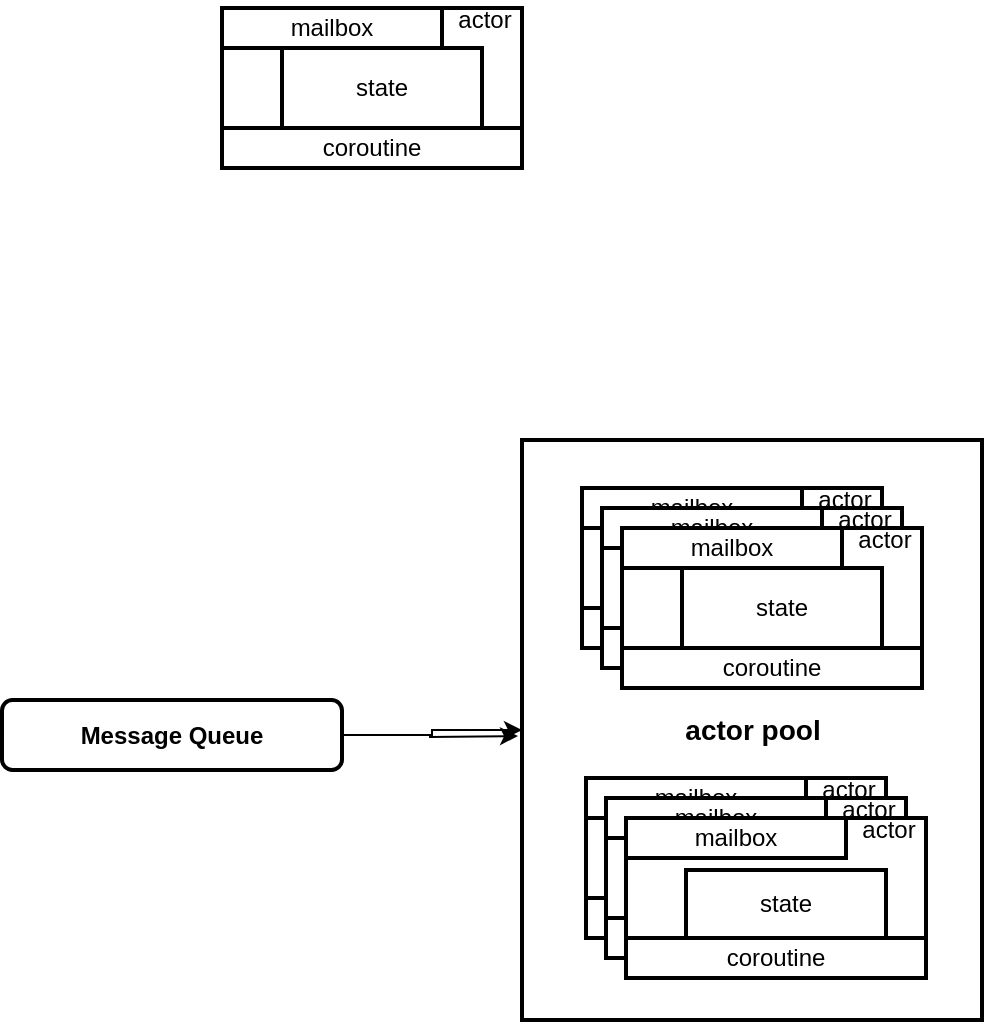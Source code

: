 <mxfile>
    <diagram id="ncfw9SZYztMyHVIsJntn" name="Page-1">
        <mxGraphModel dx="1096" dy="521" grid="1" gridSize="10" guides="1" tooltips="1" connect="1" arrows="1" fold="1" page="1" pageScale="1" pageWidth="827" pageHeight="1169" background="#FFFFFF" math="0" shadow="0">
            <root>
                <mxCell id="0"/>
                <mxCell id="1" parent="0"/>
                <mxCell id="56" value="" style="rounded=0;whiteSpace=wrap;html=1;glass=0;strokeColor=#000000;strokeWidth=2;fillColor=#FFFFFF;" vertex="1" parent="1">
                    <mxGeometry x="430" y="350" width="230" height="290" as="geometry"/>
                </mxCell>
                <mxCell id="7" value="" style="group" vertex="1" connectable="0" parent="1">
                    <mxGeometry x="280" y="130" width="151" height="84" as="geometry"/>
                </mxCell>
                <mxCell id="2" value="" style="rounded=0;whiteSpace=wrap;html=1;fillColor=#FFFFFF;strokeWidth=2;glass=0;strokeColor=#000000;" vertex="1" parent="7">
                    <mxGeometry y="4" width="150" height="80" as="geometry"/>
                </mxCell>
                <mxCell id="3" value="&lt;font color=&quot;#000000&quot;&gt;mailbox&lt;/font&gt;" style="rounded=0;whiteSpace=wrap;html=1;fillColor=#FFFFFF;strokeWidth=2;strokeColor=#000000;" vertex="1" parent="7">
                    <mxGeometry y="4" width="110" height="20" as="geometry"/>
                </mxCell>
                <mxCell id="4" value="&lt;font color=&quot;#000000&quot;&gt;state&lt;/font&gt;" style="rounded=0;whiteSpace=wrap;html=1;glass=0;strokeColor=#000000;strokeWidth=2;fillColor=#FFFFFF;" vertex="1" parent="7">
                    <mxGeometry x="30" y="24" width="100" height="40" as="geometry"/>
                </mxCell>
                <mxCell id="5" value="&lt;font color=&quot;#000000&quot;&gt;coroutine&lt;/font&gt;" style="rounded=0;whiteSpace=wrap;html=1;glass=0;strokeColor=#000000;strokeWidth=2;fillColor=#FFFFFF;" vertex="1" parent="7">
                    <mxGeometry y="64" width="150" height="20" as="geometry"/>
                </mxCell>
                <mxCell id="6" value="&lt;font color=&quot;#000000&quot;&gt;actor&lt;/font&gt;" style="text;html=1;align=center;verticalAlign=middle;resizable=0;points=[];autosize=1;strokeColor=none;" vertex="1" parent="7">
                    <mxGeometry x="111" width="40" height="20" as="geometry"/>
                </mxCell>
                <mxCell id="8" value="" style="group" vertex="1" connectable="0" parent="1">
                    <mxGeometry x="460" y="370" width="151" height="84" as="geometry"/>
                </mxCell>
                <mxCell id="9" value="" style="rounded=0;whiteSpace=wrap;html=1;fillColor=#FFFFFF;strokeWidth=2;glass=0;strokeColor=#000000;" vertex="1" parent="8">
                    <mxGeometry y="4" width="150" height="80" as="geometry"/>
                </mxCell>
                <mxCell id="10" value="&lt;font color=&quot;#000000&quot;&gt;mailbox&lt;/font&gt;" style="rounded=0;whiteSpace=wrap;html=1;fillColor=#FFFFFF;strokeWidth=2;strokeColor=#000000;" vertex="1" parent="8">
                    <mxGeometry y="4" width="110" height="20" as="geometry"/>
                </mxCell>
                <mxCell id="11" value="&lt;font color=&quot;#000000&quot;&gt;state&lt;/font&gt;" style="rounded=0;whiteSpace=wrap;html=1;glass=0;strokeColor=#000000;strokeWidth=2;fillColor=#FFFFFF;" vertex="1" parent="8">
                    <mxGeometry x="30" y="24" width="100" height="40" as="geometry"/>
                </mxCell>
                <mxCell id="12" value="&lt;font color=&quot;#000000&quot;&gt;coroutine&lt;/font&gt;" style="rounded=0;whiteSpace=wrap;html=1;glass=0;strokeColor=#000000;strokeWidth=2;fillColor=#FFFFFF;" vertex="1" parent="8">
                    <mxGeometry y="64" width="150" height="20" as="geometry"/>
                </mxCell>
                <mxCell id="13" value="&lt;font color=&quot;#000000&quot;&gt;actor&lt;/font&gt;" style="text;html=1;align=center;verticalAlign=middle;resizable=0;points=[];autosize=1;strokeColor=none;" vertex="1" parent="8">
                    <mxGeometry x="111" width="40" height="20" as="geometry"/>
                </mxCell>
                <mxCell id="14" value="" style="group" vertex="1" connectable="0" parent="1">
                    <mxGeometry x="470" y="380" width="151" height="84" as="geometry"/>
                </mxCell>
                <mxCell id="15" value="" style="rounded=0;whiteSpace=wrap;html=1;fillColor=#FFFFFF;strokeWidth=2;glass=0;strokeColor=#000000;" vertex="1" parent="14">
                    <mxGeometry y="4" width="150" height="80" as="geometry"/>
                </mxCell>
                <mxCell id="16" value="&lt;font color=&quot;#000000&quot;&gt;mailbox&lt;/font&gt;" style="rounded=0;whiteSpace=wrap;html=1;fillColor=#FFFFFF;strokeWidth=2;strokeColor=#000000;" vertex="1" parent="14">
                    <mxGeometry y="4" width="110" height="20" as="geometry"/>
                </mxCell>
                <mxCell id="17" value="&lt;font color=&quot;#000000&quot;&gt;state&lt;/font&gt;" style="rounded=0;whiteSpace=wrap;html=1;glass=0;strokeColor=#000000;strokeWidth=2;fillColor=#FFFFFF;" vertex="1" parent="14">
                    <mxGeometry x="30" y="24" width="100" height="40" as="geometry"/>
                </mxCell>
                <mxCell id="18" value="&lt;font color=&quot;#000000&quot;&gt;coroutine&lt;/font&gt;" style="rounded=0;whiteSpace=wrap;html=1;glass=0;strokeColor=#000000;strokeWidth=2;fillColor=#FFFFFF;" vertex="1" parent="14">
                    <mxGeometry y="64" width="150" height="20" as="geometry"/>
                </mxCell>
                <mxCell id="19" value="&lt;font color=&quot;#000000&quot;&gt;actor&lt;/font&gt;" style="text;html=1;align=center;verticalAlign=middle;resizable=0;points=[];autosize=1;strokeColor=none;" vertex="1" parent="14">
                    <mxGeometry x="111" width="40" height="20" as="geometry"/>
                </mxCell>
                <mxCell id="20" value="" style="group" vertex="1" connectable="0" parent="1">
                    <mxGeometry x="480" y="390" width="151" height="84" as="geometry"/>
                </mxCell>
                <mxCell id="21" value="" style="rounded=0;whiteSpace=wrap;html=1;fillColor=#FFFFFF;strokeWidth=2;glass=0;strokeColor=#000000;" vertex="1" parent="20">
                    <mxGeometry y="4" width="150" height="80" as="geometry"/>
                </mxCell>
                <mxCell id="22" value="&lt;font color=&quot;#000000&quot;&gt;mailbox&lt;/font&gt;" style="rounded=0;whiteSpace=wrap;html=1;fillColor=#FFFFFF;strokeWidth=2;strokeColor=#000000;" vertex="1" parent="20">
                    <mxGeometry y="4" width="110" height="20" as="geometry"/>
                </mxCell>
                <mxCell id="23" value="&lt;font color=&quot;#000000&quot;&gt;state&lt;/font&gt;" style="rounded=0;whiteSpace=wrap;html=1;glass=0;strokeColor=#000000;strokeWidth=2;fillColor=#FFFFFF;" vertex="1" parent="20">
                    <mxGeometry x="30" y="24" width="100" height="40" as="geometry"/>
                </mxCell>
                <mxCell id="24" value="&lt;font color=&quot;#000000&quot;&gt;coroutine&lt;/font&gt;" style="rounded=0;whiteSpace=wrap;html=1;glass=0;strokeColor=#000000;strokeWidth=2;fillColor=#FFFFFF;" vertex="1" parent="20">
                    <mxGeometry y="64" width="150" height="20" as="geometry"/>
                </mxCell>
                <mxCell id="25" value="&lt;font color=&quot;#000000&quot;&gt;actor&lt;/font&gt;" style="text;html=1;align=center;verticalAlign=middle;resizable=0;points=[];autosize=1;strokeColor=none;" vertex="1" parent="20">
                    <mxGeometry x="111" width="40" height="20" as="geometry"/>
                </mxCell>
                <mxCell id="32" value="" style="group" vertex="1" connectable="0" parent="1">
                    <mxGeometry x="462" y="515" width="151" height="84" as="geometry"/>
                </mxCell>
                <mxCell id="33" value="" style="rounded=0;whiteSpace=wrap;html=1;fillColor=#FFFFFF;strokeWidth=2;glass=0;strokeColor=#000000;" vertex="1" parent="32">
                    <mxGeometry y="4" width="150" height="80" as="geometry"/>
                </mxCell>
                <mxCell id="34" value="&lt;font color=&quot;#000000&quot;&gt;mailbox&lt;/font&gt;" style="rounded=0;whiteSpace=wrap;html=1;fillColor=#FFFFFF;strokeWidth=2;strokeColor=#000000;" vertex="1" parent="32">
                    <mxGeometry y="4" width="110" height="20" as="geometry"/>
                </mxCell>
                <mxCell id="35" value="&lt;font color=&quot;#000000&quot;&gt;state&lt;/font&gt;" style="rounded=0;whiteSpace=wrap;html=1;glass=0;strokeColor=#000000;strokeWidth=2;fillColor=#FFFFFF;" vertex="1" parent="32">
                    <mxGeometry x="30" y="24" width="100" height="40" as="geometry"/>
                </mxCell>
                <mxCell id="36" value="&lt;font color=&quot;#000000&quot;&gt;coroutine&lt;/font&gt;" style="rounded=0;whiteSpace=wrap;html=1;glass=0;strokeColor=#000000;strokeWidth=2;fillColor=#FFFFFF;" vertex="1" parent="32">
                    <mxGeometry y="64" width="150" height="20" as="geometry"/>
                </mxCell>
                <mxCell id="37" value="&lt;font color=&quot;#000000&quot;&gt;actor&lt;/font&gt;" style="text;html=1;align=center;verticalAlign=middle;resizable=0;points=[];autosize=1;strokeColor=none;" vertex="1" parent="32">
                    <mxGeometry x="111" width="40" height="20" as="geometry"/>
                </mxCell>
                <mxCell id="38" value="" style="group" vertex="1" connectable="0" parent="1">
                    <mxGeometry x="472" y="525" width="151" height="84" as="geometry"/>
                </mxCell>
                <mxCell id="39" value="" style="rounded=0;whiteSpace=wrap;html=1;fillColor=#FFFFFF;strokeWidth=2;glass=0;strokeColor=#000000;" vertex="1" parent="38">
                    <mxGeometry y="4" width="150" height="80" as="geometry"/>
                </mxCell>
                <mxCell id="40" value="&lt;font color=&quot;#000000&quot;&gt;mailbox&lt;/font&gt;" style="rounded=0;whiteSpace=wrap;html=1;fillColor=#FFFFFF;strokeWidth=2;strokeColor=#000000;" vertex="1" parent="38">
                    <mxGeometry y="4" width="110" height="20" as="geometry"/>
                </mxCell>
                <mxCell id="41" value="&lt;font color=&quot;#000000&quot;&gt;state&lt;/font&gt;" style="rounded=0;whiteSpace=wrap;html=1;glass=0;strokeColor=#000000;strokeWidth=2;fillColor=#FFFFFF;" vertex="1" parent="38">
                    <mxGeometry x="30" y="24" width="100" height="40" as="geometry"/>
                </mxCell>
                <mxCell id="42" value="&lt;font color=&quot;#000000&quot;&gt;coroutine&lt;/font&gt;" style="rounded=0;whiteSpace=wrap;html=1;glass=0;strokeColor=#000000;strokeWidth=2;fillColor=#FFFFFF;" vertex="1" parent="38">
                    <mxGeometry y="64" width="150" height="20" as="geometry"/>
                </mxCell>
                <mxCell id="43" value="&lt;font color=&quot;#000000&quot;&gt;actor&lt;/font&gt;" style="text;html=1;align=center;verticalAlign=middle;resizable=0;points=[];autosize=1;strokeColor=none;" vertex="1" parent="38">
                    <mxGeometry x="111" width="40" height="20" as="geometry"/>
                </mxCell>
                <mxCell id="44" value="" style="group" vertex="1" connectable="0" parent="1">
                    <mxGeometry x="482" y="535" width="151" height="84" as="geometry"/>
                </mxCell>
                <mxCell id="45" value="" style="rounded=0;whiteSpace=wrap;html=1;fillColor=#FFFFFF;strokeWidth=2;glass=0;strokeColor=#000000;" vertex="1" parent="44">
                    <mxGeometry y="4" width="150" height="80" as="geometry"/>
                </mxCell>
                <mxCell id="46" value="&lt;font color=&quot;#000000&quot;&gt;mailbox&lt;/font&gt;" style="rounded=0;whiteSpace=wrap;html=1;fillColor=#FFFFFF;strokeWidth=2;strokeColor=#000000;" vertex="1" parent="44">
                    <mxGeometry y="4" width="110" height="20" as="geometry"/>
                </mxCell>
                <mxCell id="47" value="&lt;font color=&quot;#000000&quot;&gt;state&lt;/font&gt;" style="rounded=0;whiteSpace=wrap;html=1;glass=0;strokeColor=#000000;strokeWidth=2;fillColor=#FFFFFF;" vertex="1" parent="44">
                    <mxGeometry x="30" y="30" width="100" height="34" as="geometry"/>
                </mxCell>
                <mxCell id="48" value="&lt;font color=&quot;#000000&quot;&gt;coroutine&lt;/font&gt;" style="rounded=0;whiteSpace=wrap;html=1;glass=0;strokeColor=#000000;strokeWidth=2;fillColor=#FFFFFF;" vertex="1" parent="44">
                    <mxGeometry y="64" width="150" height="20" as="geometry"/>
                </mxCell>
                <mxCell id="49" value="&lt;font color=&quot;#000000&quot;&gt;actor&lt;/font&gt;" style="text;html=1;align=center;verticalAlign=middle;resizable=0;points=[];autosize=1;strokeColor=none;" vertex="1" parent="44">
                    <mxGeometry x="111" width="40" height="20" as="geometry"/>
                </mxCell>
                <mxCell id="57" value="&lt;font color=&quot;#000000&quot; style=&quot;font-size: 14px&quot;&gt;&lt;b&gt;actor pool&lt;/b&gt;&lt;/font&gt;" style="text;html=1;align=center;verticalAlign=middle;resizable=0;points=[];autosize=1;strokeColor=none;" vertex="1" parent="1">
                    <mxGeometry x="505" y="485" width="80" height="20" as="geometry"/>
                </mxCell>
                <mxCell id="59" value="" style="edgeStyle=orthogonalEdgeStyle;rounded=0;orthogonalLoop=1;jettySize=auto;html=1;" edge="1" parent="1" source="58" target="56">
                    <mxGeometry relative="1" as="geometry"/>
                </mxCell>
                <mxCell id="60" style="edgeStyle=orthogonalEdgeStyle;rounded=0;orthogonalLoop=1;jettySize=auto;html=1;exitX=1;exitY=0.5;exitDx=0;exitDy=0;strokeColor=#000000;" edge="1" parent="1" source="58">
                    <mxGeometry relative="1" as="geometry">
                        <mxPoint x="428" y="498" as="targetPoint"/>
                    </mxGeometry>
                </mxCell>
                <mxCell id="58" value="&lt;font color=&quot;#000000&quot;&gt;&lt;b&gt;Message Queue&lt;/b&gt;&lt;/font&gt;" style="rounded=1;whiteSpace=wrap;html=1;glass=0;strokeColor=#000000;strokeWidth=2;fillColor=#FFFFFF;" vertex="1" parent="1">
                    <mxGeometry x="170" y="480" width="170" height="35" as="geometry"/>
                </mxCell>
            </root>
        </mxGraphModel>
    </diagram>
</mxfile>